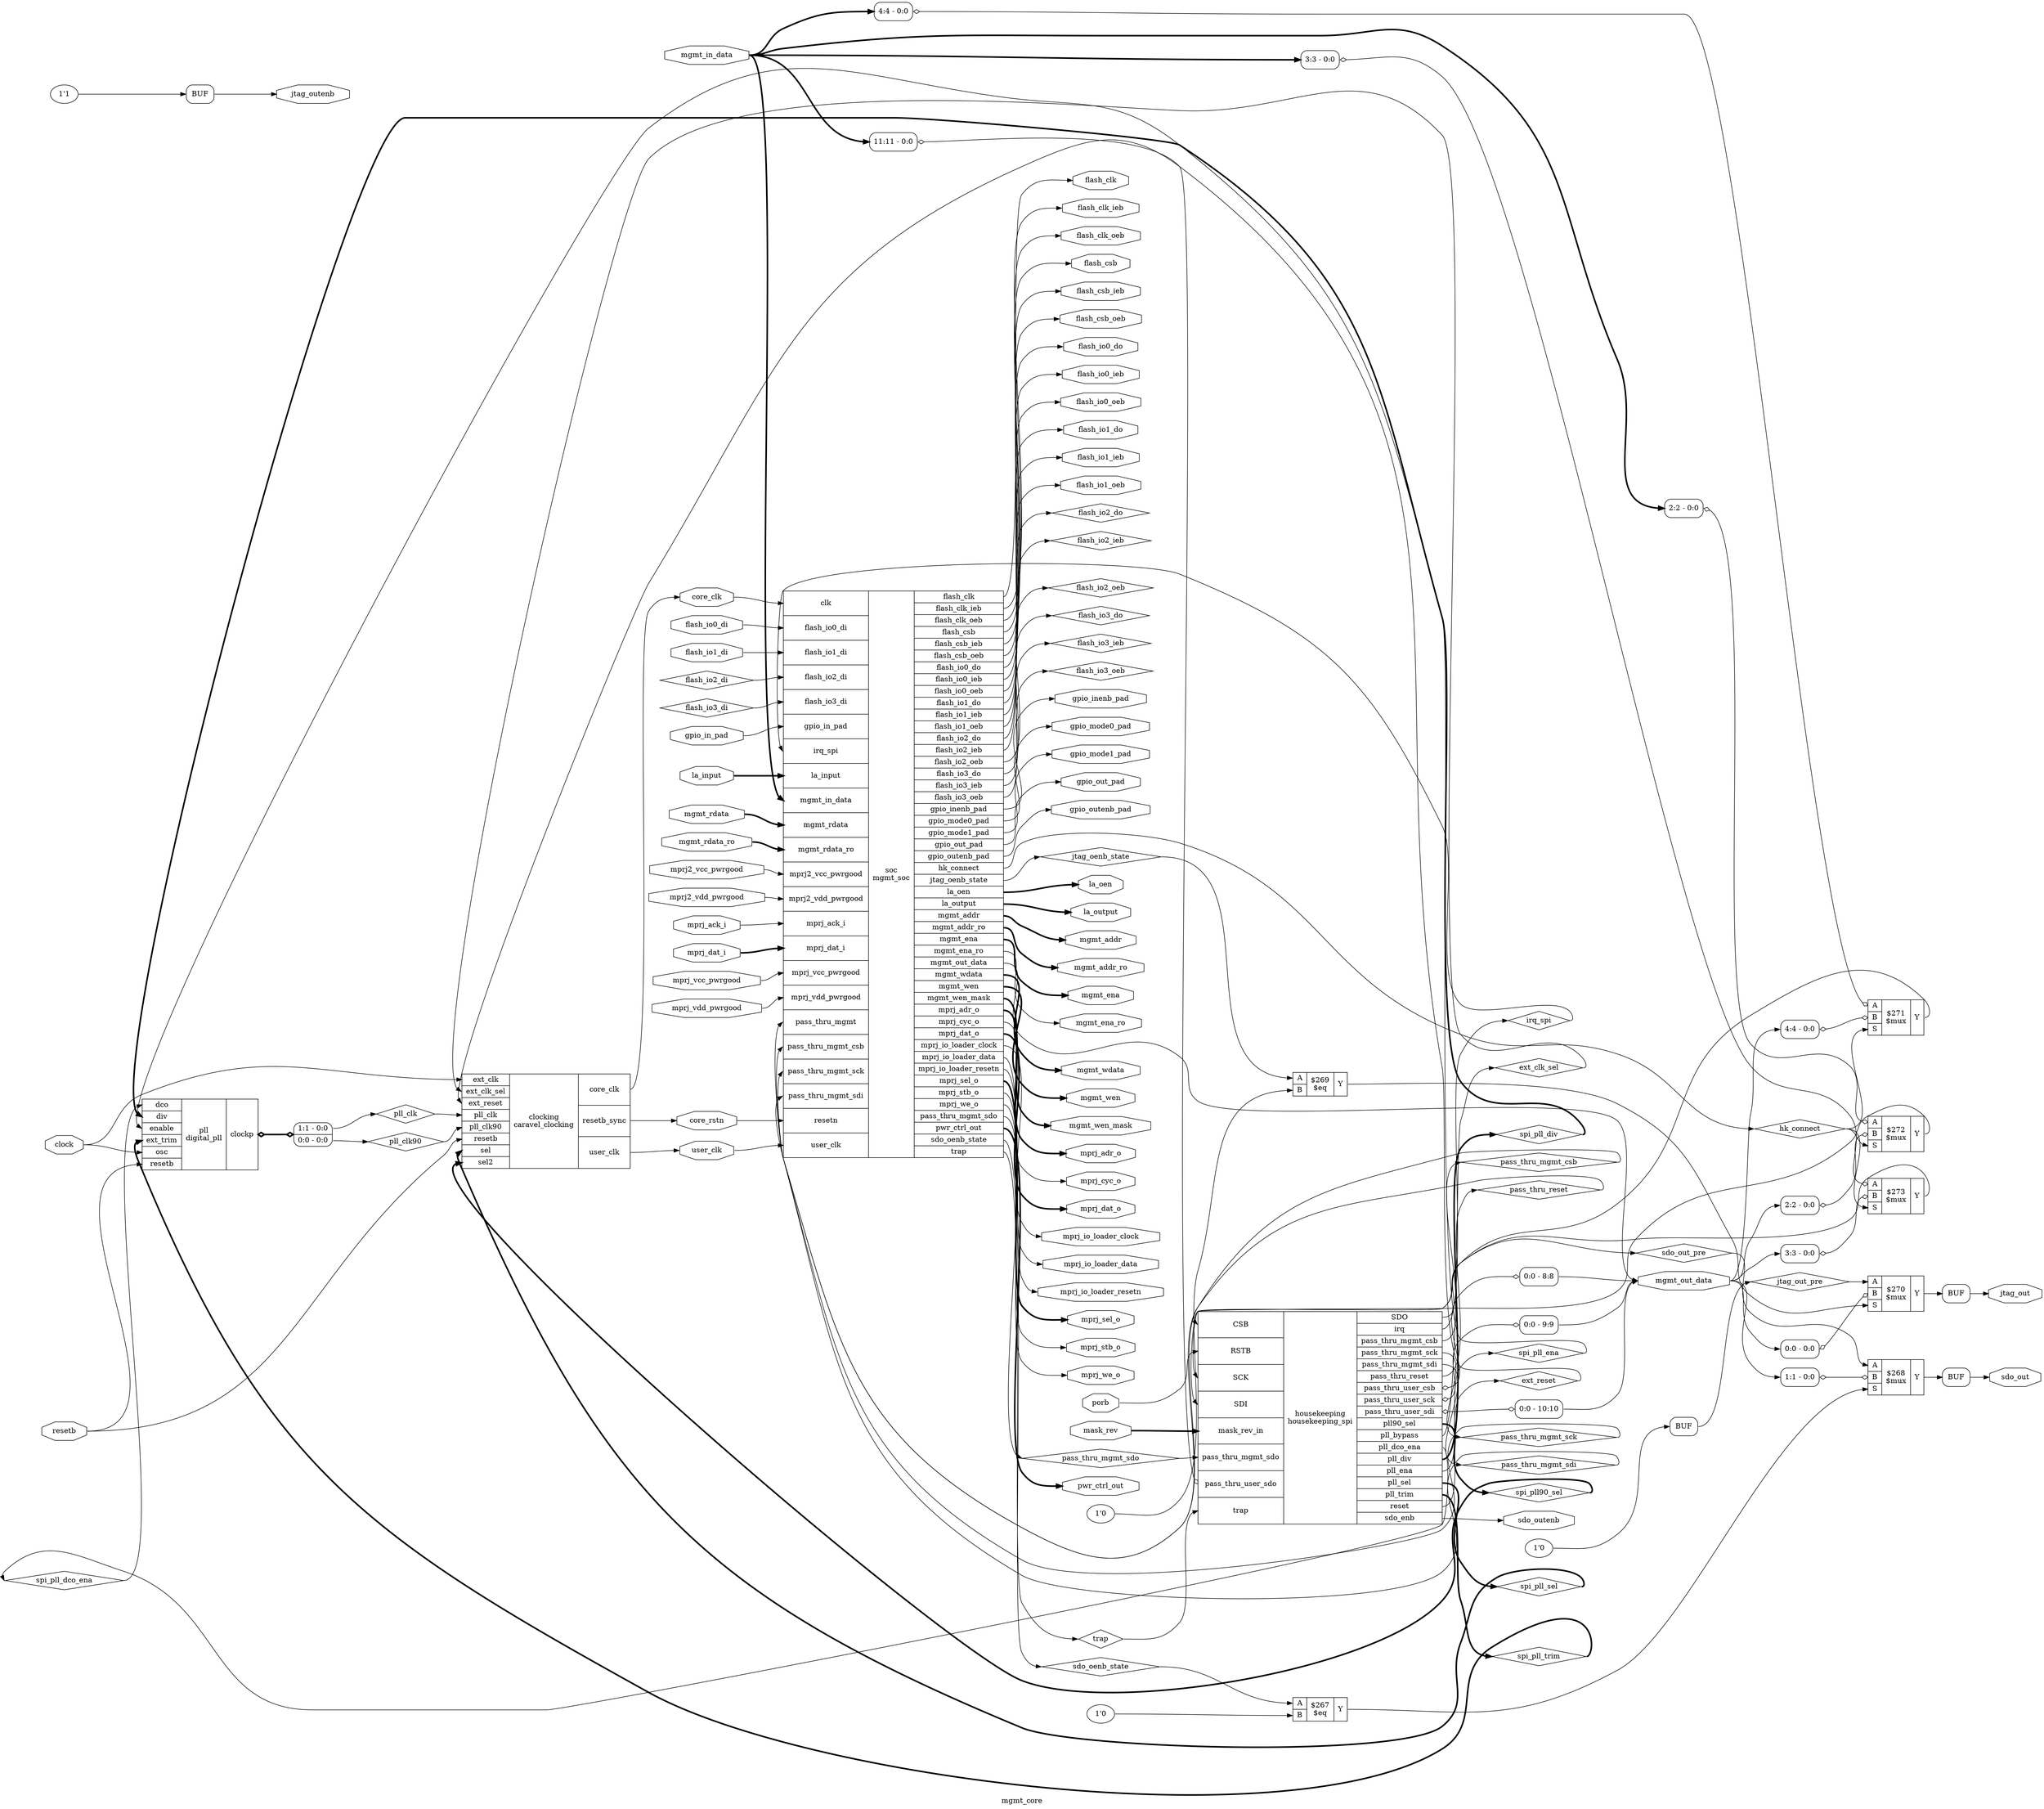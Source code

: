 digraph "mgmt_core" {
label="mgmt_core";
rankdir="LR";
remincross=true;
n8 [ shape=diamond, label="spi_pll_dco_ena", color="black", fontcolor="black" ];
n9 [ shape=diamond, label="spi_pll_ena", color="black", fontcolor="black" ];
n10 [ shape=diamond, label="pass_thru_reset", color="black", fontcolor="black" ];
n11 [ shape=diamond, label="pass_thru_mgmt_sdi", color="black", fontcolor="black" ];
n12 [ shape=diamond, label="pass_thru_mgmt_sck", color="black", fontcolor="black" ];
n13 [ shape=diamond, label="pass_thru_mgmt_csb", color="black", fontcolor="black" ];
n14 [ shape=diamond, label="pass_thru_mgmt_sdo", color="black", fontcolor="black" ];
n15 [ shape=diamond, label="flash_io3_do", color="black", fontcolor="black" ];
n16 [ shape=diamond, label="flash_io2_do", color="black", fontcolor="black" ];
n17 [ shape=diamond, label="flash_io3_di", color="black", fontcolor="black" ];
n18 [ shape=diamond, label="flash_io2_di", color="black", fontcolor="black" ];
n19 [ shape=diamond, label="flash_io3_ieb", color="black", fontcolor="black" ];
n20 [ shape=diamond, label="flash_io2_ieb", color="black", fontcolor="black" ];
n21 [ shape=diamond, label="flash_io3_oeb", color="black", fontcolor="black" ];
n22 [ shape=diamond, label="flash_io2_oeb", color="black", fontcolor="black" ];
n23 [ shape=diamond, label="spi_pll_trim", color="black", fontcolor="black" ];
n24 [ shape=diamond, label="spi_pll90_sel", color="black", fontcolor="black" ];
n25 [ shape=diamond, label="spi_pll_sel", color="black", fontcolor="black" ];
n26 [ shape=diamond, label="spi_pll_div", color="black", fontcolor="black" ];
n27 [ shape=diamond, label="sdo_oenb_state", color="black", fontcolor="black" ];
n28 [ shape=diamond, label="sdo_out_pre", color="black", fontcolor="black" ];
n29 [ shape=diamond, label="jtag_oenb_state", color="black", fontcolor="black" ];
n30 [ shape=diamond, label="jtag_out_pre", color="black", fontcolor="black" ];
n31 [ shape=diamond, label="irq_spi", color="black", fontcolor="black" ];
n32 [ shape=diamond, label="trap", color="black", fontcolor="black" ];
n33 [ shape=diamond, label="hk_connect", color="black", fontcolor="black" ];
n34 [ shape=diamond, label="ext_reset", color="black", fontcolor="black" ];
n35 [ shape=diamond, label="pll_clk90", color="black", fontcolor="black" ];
n36 [ shape=diamond, label="pll_clk", color="black", fontcolor="black" ];
n37 [ shape=diamond, label="ext_clk_sel", color="black", fontcolor="black" ];
n38 [ shape=octagon, label="mgmt_rdata_ro", color="black", fontcolor="black" ];
n39 [ shape=octagon, label="mgmt_addr_ro", color="black", fontcolor="black" ];
n40 [ shape=octagon, label="mgmt_ena_ro", color="black", fontcolor="black" ];
n41 [ shape=octagon, label="mgmt_rdata", color="black", fontcolor="black" ];
n42 [ shape=octagon, label="mgmt_wdata", color="black", fontcolor="black" ];
n43 [ shape=octagon, label="mgmt_addr", color="black", fontcolor="black" ];
n44 [ shape=octagon, label="mgmt_wen", color="black", fontcolor="black" ];
n45 [ shape=octagon, label="mgmt_wen_mask", color="black", fontcolor="black" ];
n46 [ shape=octagon, label="mgmt_ena", color="black", fontcolor="black" ];
n47 [ shape=octagon, label="mask_rev", color="black", fontcolor="black" ];
n48 [ shape=octagon, label="core_rstn", color="black", fontcolor="black" ];
n49 [ shape=octagon, label="user_clk", color="black", fontcolor="black" ];
n50 [ shape=octagon, label="core_clk", color="black", fontcolor="black" ];
n51 [ shape=octagon, label="mprj_dat_o", color="black", fontcolor="black" ];
n52 [ shape=octagon, label="mprj_adr_o", color="black", fontcolor="black" ];
n53 [ shape=octagon, label="mprj_sel_o", color="black", fontcolor="black" ];
n54 [ shape=octagon, label="mprj_we_o", color="black", fontcolor="black" ];
n55 [ shape=octagon, label="mprj_stb_o", color="black", fontcolor="black" ];
n56 [ shape=octagon, label="mprj_cyc_o", color="black", fontcolor="black" ];
n57 [ shape=octagon, label="mprj_dat_i", color="black", fontcolor="black" ];
n58 [ shape=octagon, label="mprj_ack_i", color="black", fontcolor="black" ];
n59 [ shape=octagon, label="mprj_io_loader_data", color="black", fontcolor="black" ];
n60 [ shape=octagon, label="mprj_io_loader_clock", color="black", fontcolor="black" ];
n61 [ shape=octagon, label="mprj_io_loader_resetn", color="black", fontcolor="black" ];
n62 [ shape=octagon, label="mprj2_vdd_pwrgood", color="black", fontcolor="black" ];
n63 [ shape=octagon, label="mprj_vdd_pwrgood", color="black", fontcolor="black" ];
n64 [ shape=octagon, label="mprj2_vcc_pwrgood", color="black", fontcolor="black" ];
n65 [ shape=octagon, label="mprj_vcc_pwrgood", color="black", fontcolor="black" ];
n66 [ shape=octagon, label="pwr_ctrl_out", color="black", fontcolor="black" ];
n67 [ shape=octagon, label="mgmt_out_data", color="black", fontcolor="black" ];
n68 [ shape=octagon, label="mgmt_in_data", color="black", fontcolor="black" ];
n69 [ shape=octagon, label="jtag_outenb", color="black", fontcolor="black" ];
n70 [ shape=octagon, label="jtag_out", color="black", fontcolor="black" ];
n71 [ shape=octagon, label="sdo_outenb", color="black", fontcolor="black" ];
n72 [ shape=octagon, label="sdo_out", color="black", fontcolor="black" ];
n73 [ shape=octagon, label="la_oen", color="black", fontcolor="black" ];
n74 [ shape=octagon, label="la_output", color="black", fontcolor="black" ];
n75 [ shape=octagon, label="la_input", color="black", fontcolor="black" ];
n76 [ shape=octagon, label="clock", color="black", fontcolor="black" ];
n77 [ shape=octagon, label="porb", color="black", fontcolor="black" ];
n78 [ shape=octagon, label="resetb", color="black", fontcolor="black" ];
n79 [ shape=octagon, label="flash_io1_di", color="black", fontcolor="black" ];
n80 [ shape=octagon, label="flash_io0_di", color="black", fontcolor="black" ];
n81 [ shape=octagon, label="flash_io1_do", color="black", fontcolor="black" ];
n82 [ shape=octagon, label="flash_io0_do", color="black", fontcolor="black" ];
n83 [ shape=octagon, label="flash_io1_ieb", color="black", fontcolor="black" ];
n84 [ shape=octagon, label="flash_io0_ieb", color="black", fontcolor="black" ];
n85 [ shape=octagon, label="flash_clk_ieb", color="black", fontcolor="black" ];
n86 [ shape=octagon, label="flash_csb_ieb", color="black", fontcolor="black" ];
n87 [ shape=octagon, label="flash_io1_oeb", color="black", fontcolor="black" ];
n88 [ shape=octagon, label="flash_io0_oeb", color="black", fontcolor="black" ];
n89 [ shape=octagon, label="flash_clk_oeb", color="black", fontcolor="black" ];
n90 [ shape=octagon, label="flash_csb_oeb", color="black", fontcolor="black" ];
n91 [ shape=octagon, label="flash_clk", color="black", fontcolor="black" ];
n92 [ shape=octagon, label="flash_csb", color="black", fontcolor="black" ];
n93 [ shape=octagon, label="gpio_inenb_pad", color="black", fontcolor="black" ];
n94 [ shape=octagon, label="gpio_outenb_pad", color="black", fontcolor="black" ];
n95 [ shape=octagon, label="gpio_mode1_pad", color="black", fontcolor="black" ];
n96 [ shape=octagon, label="gpio_mode0_pad", color="black", fontcolor="black" ];
n97 [ shape=octagon, label="gpio_in_pad", color="black", fontcolor="black" ];
n98 [ shape=octagon, label="gpio_out_pad", color="black", fontcolor="black" ];
c103 [ shape=record, label="{{<p99> A|<p100> B|<p101> S}|$273\n$mux|{<p102> Y}}" ];
x0 [ shape=record, style=rounded, label="<s0> 3:3 - 0:0 " ];
x0:e -> c103:p100:w [arrowhead=odiamond, arrowtail=odiamond, dir=both, color="black", label=""];
x1 [ shape=record, style=rounded, label="<s0> 3:3 - 0:0 " ];
x1:e -> c103:p99:w [arrowhead=odiamond, arrowtail=odiamond, dir=both, color="black", label=""];
c104 [ shape=record, label="{{<p99> A|<p100> B|<p101> S}|$272\n$mux|{<p102> Y}}" ];
x2 [ shape=record, style=rounded, label="<s0> 2:2 - 0:0 " ];
x2:e -> c104:p100:w [arrowhead=odiamond, arrowtail=odiamond, dir=both, color="black", label=""];
x3 [ shape=record, style=rounded, label="<s0> 2:2 - 0:0 " ];
x3:e -> c104:p99:w [arrowhead=odiamond, arrowtail=odiamond, dir=both, color="black", label=""];
c105 [ shape=record, label="{{<p99> A|<p100> B|<p101> S}|$271\n$mux|{<p102> Y}}" ];
x4 [ shape=record, style=rounded, label="<s0> 4:4 - 0:0 " ];
x4:e -> c105:p100:w [arrowhead=odiamond, arrowtail=odiamond, dir=both, color="black", label=""];
x5 [ shape=record, style=rounded, label="<s0> 4:4 - 0:0 " ];
x5:e -> c105:p99:w [arrowhead=odiamond, arrowtail=odiamond, dir=both, color="black", label=""];
c126 [ shape=record, label="{{<p106> CSB|<p107> RSTB|<p108> SCK|<p109> SDI|<p110> mask_rev_in|<p14> pass_thru_mgmt_sdo|<p111> pass_thru_user_sdo|<p32> trap}|housekeeping\nhousekeeping_spi|{<p112> SDO|<p113> irq|<p13> pass_thru_mgmt_csb|<p12> pass_thru_mgmt_sck|<p11> pass_thru_mgmt_sdi|<p10> pass_thru_reset|<p114> pass_thru_user_csb|<p115> pass_thru_user_sck|<p116> pass_thru_user_sdi|<p117> pll90_sel|<p118> pll_bypass|<p119> pll_dco_ena|<p120> pll_div|<p121> pll_ena|<p122> pll_sel|<p123> pll_trim|<p124> reset|<p125> sdo_enb}}" ];
x6 [ shape=record, style=rounded, label="<s0> 11:11 - 0:0 " ];
x6:e -> c126:p111:w [arrowhead=odiamond, arrowtail=odiamond, dir=both, color="black", label=""];
x7 [ shape=record, style=rounded, label="<s0> 0:0 - 10:10 " ];
c126:p116:e -> x7:w [arrowhead=odiamond, arrowtail=odiamond, dir=both, color="black", label=""];
x8 [ shape=record, style=rounded, label="<s0> 0:0 - 8:8 " ];
c126:p114:e -> x8:w [arrowhead=odiamond, arrowtail=odiamond, dir=both, color="black", label=""];
x9 [ shape=record, style=rounded, label="<s0> 0:0 - 9:9 " ];
c126:p115:e -> x9:w [arrowhead=odiamond, arrowtail=odiamond, dir=both, color="black", label=""];
c133 [ shape=record, label="{{<p127> dco|<p128> div|<p129> enable|<p130> ext_trim|<p131> osc|<p78> resetb}|pll\ndigital_pll|{<p132> clockp}}" ];
x10 [ shape=record, style=rounded, label="<s1> 1:1 - 0:0 |<s0> 0:0 - 0:0 " ];
c133:p132:e -> x10:w [arrowhead=odiamond, arrowtail=odiamond, dir=both, color="black", style="setlinewidth(3)", label=""];
c137 [ shape=record, label="{{<p134> clk|<p80> flash_io0_di|<p79> flash_io1_di|<p18> flash_io2_di|<p17> flash_io3_di|<p97> gpio_in_pad|<p31> irq_spi|<p75> la_input|<p68> mgmt_in_data|<p41> mgmt_rdata|<p38> mgmt_rdata_ro|<p64> mprj2_vcc_pwrgood|<p62> mprj2_vdd_pwrgood|<p58> mprj_ack_i|<p57> mprj_dat_i|<p65> mprj_vcc_pwrgood|<p63> mprj_vdd_pwrgood|<p135> pass_thru_mgmt|<p13> pass_thru_mgmt_csb|<p12> pass_thru_mgmt_sck|<p11> pass_thru_mgmt_sdi|<p136> resetn|<p49> user_clk}|soc\nmgmt_soc|{<p91> flash_clk|<p85> flash_clk_ieb|<p89> flash_clk_oeb|<p92> flash_csb|<p86> flash_csb_ieb|<p90> flash_csb_oeb|<p82> flash_io0_do|<p84> flash_io0_ieb|<p88> flash_io0_oeb|<p81> flash_io1_do|<p83> flash_io1_ieb|<p87> flash_io1_oeb|<p16> flash_io2_do|<p20> flash_io2_ieb|<p22> flash_io2_oeb|<p15> flash_io3_do|<p19> flash_io3_ieb|<p21> flash_io3_oeb|<p93> gpio_inenb_pad|<p96> gpio_mode0_pad|<p95> gpio_mode1_pad|<p98> gpio_out_pad|<p94> gpio_outenb_pad|<p33> hk_connect|<p29> jtag_oenb_state|<p73> la_oen|<p74> la_output|<p43> mgmt_addr|<p39> mgmt_addr_ro|<p46> mgmt_ena|<p40> mgmt_ena_ro|<p67> mgmt_out_data|<p42> mgmt_wdata|<p44> mgmt_wen|<p45> mgmt_wen_mask|<p52> mprj_adr_o|<p56> mprj_cyc_o|<p51> mprj_dat_o|<p60> mprj_io_loader_clock|<p59> mprj_io_loader_data|<p61> mprj_io_loader_resetn|<p53> mprj_sel_o|<p55> mprj_stb_o|<p54> mprj_we_o|<p14> pass_thru_mgmt_sdo|<p66> pwr_ctrl_out|<p27> sdo_oenb_state|<p32> trap}}" ];
c142 [ shape=record, label="{{<p138> ext_clk|<p37> ext_clk_sel|<p34> ext_reset|<p36> pll_clk|<p35> pll_clk90|<p78> resetb|<p139> sel|<p140> sel2}|clocking\ncaravel_clocking|{<p50> core_clk|<p141> resetb_sync|<p49> user_clk}}" ];
c143 [ shape=record, label="{{<p99> A|<p100> B|<p101> S}|$270\n$mux|{<p102> Y}}" ];
x11 [ shape=record, style=rounded, label="<s0> 0:0 - 0:0 " ];
x11:e -> c143:p100:w [arrowhead=odiamond, arrowtail=odiamond, dir=both, color="black", label=""];
v12 [ label="1'0" ];
c144 [ shape=record, label="{{<p99> A|<p100> B}|$269\n$eq|{<p102> Y}}" ];
c145 [ shape=record, label="{{<p99> A|<p100> B|<p101> S}|$268\n$mux|{<p102> Y}}" ];
x13 [ shape=record, style=rounded, label="<s0> 1:1 - 0:0 " ];
x13:e -> c145:p100:w [arrowhead=odiamond, arrowtail=odiamond, dir=both, color="black", label=""];
v14 [ label="1'0" ];
c146 [ shape=record, label="{{<p99> A|<p100> B}|$267\n$eq|{<p102> Y}}" ];
v15 [ label="1'0" ];
x16 [shape=box, style=rounded, label="BUF"];
v17 [ label="1'1" ];
x18 [shape=box, style=rounded, label="BUF"];
x19 [shape=box, style=rounded, label="BUF"];
x20 [shape=box, style=rounded, label="BUF"];
c103:p102:e -> c126:p106:w [color="black", label=""];
c126:p10:e -> n10:w [color="black", label=""];
n10:e -> c137:p135:w [color="black", label=""];
c126:p11:e -> n11:w [color="black", label=""];
n11:e -> c137:p11:w [color="black", label=""];
c126:p12:e -> n12:w [color="black", label=""];
n12:e -> c137:p12:w [color="black", label=""];
c126:p13:e -> n13:w [color="black", label=""];
n13:e -> c137:p13:w [color="black", label=""];
c137:p14:e -> n14:w [color="black", label=""];
n14:e -> c126:p14:w [color="black", label=""];
c137:p15:e -> n15:w [color="black", label=""];
c137:p16:e -> n16:w [color="black", label=""];
n17:e -> c137:p17:w [color="black", label=""];
n18:e -> c137:p18:w [color="black", label=""];
c137:p19:e -> n19:w [color="black", label=""];
c104:p102:e -> c126:p109:w [color="black", label=""];
c137:p20:e -> n20:w [color="black", label=""];
c137:p21:e -> n21:w [color="black", label=""];
c137:p22:e -> n22:w [color="black", label=""];
c126:p123:e -> n23:w [color="black", style="setlinewidth(3)", label=""];
n23:e -> c133:p130:w [color="black", style="setlinewidth(3)", label=""];
c126:p117:e -> n24:w [color="black", style="setlinewidth(3)", label=""];
n24:e -> c142:p140:w [color="black", style="setlinewidth(3)", label=""];
c126:p122:e -> n25:w [color="black", style="setlinewidth(3)", label=""];
n25:e -> c142:p139:w [color="black", style="setlinewidth(3)", label=""];
c126:p120:e -> n26:w [color="black", style="setlinewidth(3)", label=""];
n26:e -> c133:p128:w [color="black", style="setlinewidth(3)", label=""];
c137:p27:e -> n27:w [color="black", label=""];
n27:e -> c146:p99:w [color="black", label=""];
c126:p112:e -> n28:w [color="black", label=""];
n28:e -> c145:p99:w [color="black", label=""];
c137:p29:e -> n29:w [color="black", label=""];
n29:e -> c144:p99:w [color="black", label=""];
c105:p102:e -> c126:p108:w [color="black", label=""];
x16:e:e -> n30:w [color="black", label=""];
n30:e -> c143:p99:w [color="black", label=""];
c126:p113:e -> n31:w [color="black", label=""];
n31:e -> c137:p31:w [color="black", label=""];
c137:p32:e -> n32:w [color="black", label=""];
n32:e -> c126:p32:w [color="black", label=""];
c137:p33:e -> n33:w [color="black", label=""];
n33:e -> c103:p101:w [color="black", label=""];
n33:e -> c104:p101:w [color="black", label=""];
n33:e -> c105:p101:w [color="black", label=""];
c126:p124:e -> n34:w [color="black", label=""];
n34:e -> c142:p34:w [color="black", label=""];
x10:s0:e -> n35:w [color="black", label=""];
n35:e -> c142:p35:w [color="black", label=""];
x10:s1:e -> n36:w [color="black", label=""];
n36:e -> c142:p36:w [color="black", label=""];
c126:p118:e -> n37:w [color="black", label=""];
n37:e -> c142:p37:w [color="black", label=""];
n38:e -> c137:p38:w [color="black", style="setlinewidth(3)", label=""];
c137:p39:e -> n39:w [color="black", style="setlinewidth(3)", label=""];
c143:p102:e -> x20:w:w [color="black", label=""];
c137:p40:e -> n40:w [color="black", label=""];
n41:e -> c137:p41:w [color="black", style="setlinewidth(3)", label=""];
c137:p42:e -> n42:w [color="black", style="setlinewidth(3)", label=""];
c137:p43:e -> n43:w [color="black", style="setlinewidth(3)", label=""];
c137:p44:e -> n44:w [color="black", style="setlinewidth(3)", label=""];
c137:p45:e -> n45:w [color="black", style="setlinewidth(3)", label=""];
c137:p46:e -> n46:w [color="black", style="setlinewidth(3)", label=""];
n47:e -> c126:p110:w [color="black", style="setlinewidth(3)", label=""];
c142:p141:e -> n48:w [color="black", label=""];
n48:e -> c137:p136:w [color="black", label=""];
c142:p49:e -> n49:w [color="black", label=""];
n49:e -> c137:p49:w [color="black", label=""];
c144:p102:e -> c143:p101:w [color="black", label=""];
c142:p50:e -> n50:w [color="black", label=""];
n50:e -> c137:p134:w [color="black", label=""];
c137:p51:e -> n51:w [color="black", style="setlinewidth(3)", label=""];
c137:p52:e -> n52:w [color="black", style="setlinewidth(3)", label=""];
c137:p53:e -> n53:w [color="black", style="setlinewidth(3)", label=""];
c137:p54:e -> n54:w [color="black", label=""];
c137:p55:e -> n55:w [color="black", label=""];
c137:p56:e -> n56:w [color="black", label=""];
n57:e -> c137:p57:w [color="black", style="setlinewidth(3)", label=""];
n58:e -> c137:p58:w [color="black", label=""];
c137:p59:e -> n59:w [color="black", label=""];
c145:p102:e -> x19:w:w [color="black", label=""];
c137:p60:e -> n60:w [color="black", label=""];
c137:p61:e -> n61:w [color="black", label=""];
n62:e -> c137:p62:w [color="black", label=""];
n63:e -> c137:p63:w [color="black", label=""];
n64:e -> c137:p64:w [color="black", label=""];
n65:e -> c137:p65:w [color="black", label=""];
c137:p66:e -> n66:w [color="black", style="setlinewidth(3)", label=""];
c137:p67:e -> n67:w [color="black", label=""];
x7:s0:e -> n67:w [color="black", label=""];
x8:s0:e -> n67:w [color="black", label=""];
x9:s0:e -> n67:w [color="black", label=""];
n67:e -> x0:s0:w [color="black", label=""];
n67:e -> x11:s0:w [color="black", label=""];
n67:e -> x13:s0:w [color="black", label=""];
n67:e -> x2:s0:w [color="black", label=""];
n67:e -> x4:s0:w [color="black", label=""];
n68:e -> c137:p68:w [color="black", style="setlinewidth(3)", label=""];
n68:e -> x1:s0:w [color="black", style="setlinewidth(3)", label=""];
n68:e -> x3:s0:w [color="black", style="setlinewidth(3)", label=""];
n68:e -> x5:s0:w [color="black", style="setlinewidth(3)", label=""];
n68:e -> x6:s0:w [color="black", style="setlinewidth(3)", label=""];
x18:e:e -> n69:w [color="black", label=""];
c146:p102:e -> c145:p101:w [color="black", label=""];
x20:e:e -> n70:w [color="black", label=""];
c126:p125:e -> n71:w [color="black", label=""];
x19:e:e -> n72:w [color="black", label=""];
c137:p73:e -> n73:w [color="black", style="setlinewidth(3)", label=""];
c137:p74:e -> n74:w [color="black", style="setlinewidth(3)", label=""];
n75:e -> c137:p75:w [color="black", style="setlinewidth(3)", label=""];
n76:e -> c133:p131:w [color="black", label=""];
n76:e -> c142:p138:w [color="black", label=""];
n77:e -> c126:p107:w [color="black", label=""];
n78:e -> c133:p78:w [color="black", label=""];
n78:e -> c142:p78:w [color="black", label=""];
n79:e -> c137:p79:w [color="black", label=""];
c126:p119:e -> n8:w [color="black", label=""];
n8:e -> c133:p127:w [color="black", label=""];
n80:e -> c137:p80:w [color="black", label=""];
c137:p81:e -> n81:w [color="black", label=""];
c137:p82:e -> n82:w [color="black", label=""];
c137:p83:e -> n83:w [color="black", label=""];
c137:p84:e -> n84:w [color="black", label=""];
c137:p85:e -> n85:w [color="black", label=""];
c137:p86:e -> n86:w [color="black", label=""];
c137:p87:e -> n87:w [color="black", label=""];
c137:p88:e -> n88:w [color="black", label=""];
c137:p89:e -> n89:w [color="black", label=""];
c126:p121:e -> n9:w [color="black", label=""];
n9:e -> c133:p129:w [color="black", label=""];
c137:p90:e -> n90:w [color="black", label=""];
c137:p91:e -> n91:w [color="black", label=""];
c137:p92:e -> n92:w [color="black", label=""];
c137:p93:e -> n93:w [color="black", label=""];
c137:p94:e -> n94:w [color="black", label=""];
c137:p95:e -> n95:w [color="black", label=""];
c137:p96:e -> n96:w [color="black", label=""];
n97:e -> c137:p97:w [color="black", label=""];
c137:p98:e -> n98:w [color="black", label=""];
v12:e -> c144:p100:w [color="black", label=""];
v14:e -> c146:p100:w [color="black", label=""];
v15:e -> x16:w:w [color="black", label=""];
v17:e -> x18:w:w [color="black", label=""];
}
